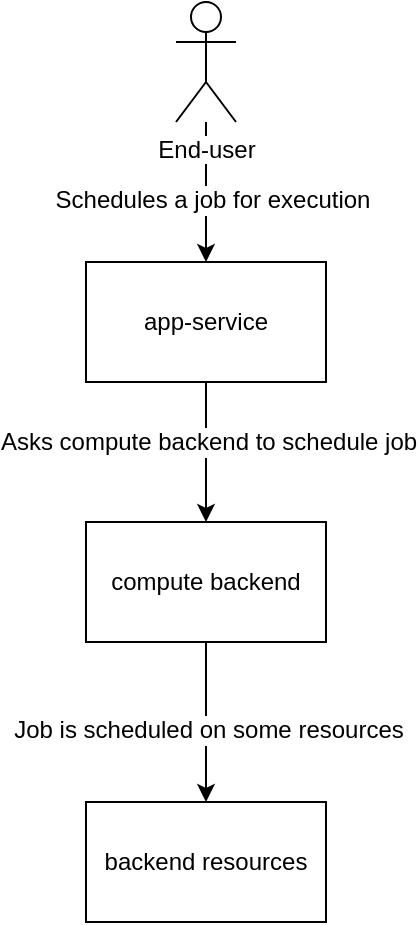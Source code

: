 <mxfile version="10.7.0" type="device"><diagram id="Ty1IfYM_uhtCbZJGhx_Z" name="Page-1"><mxGraphModel dx="1714" dy="981" grid="1" gridSize="10" guides="1" tooltips="1" connect="1" arrows="1" fold="1" page="1" pageScale="1" pageWidth="1169" pageHeight="827" math="0" shadow="0"><root><mxCell id="0"/><mxCell id="1" parent="0"/><mxCell id="HAxIWZuIMX97SRd1niiX-9" value="" style="edgeStyle=orthogonalEdgeStyle;rounded=0;orthogonalLoop=1;jettySize=auto;html=1;" edge="1" parent="1" source="HAxIWZuIMX97SRd1niiX-1" target="HAxIWZuIMX97SRd1niiX-3"><mxGeometry relative="1" as="geometry"/></mxCell><mxCell id="HAxIWZuIMX97SRd1niiX-15" value="Asks compute backend to schedule job" style="text;html=1;resizable=0;points=[];align=center;verticalAlign=middle;labelBackgroundColor=#ffffff;" vertex="1" connectable="0" parent="HAxIWZuIMX97SRd1niiX-9"><mxGeometry x="-0.142" y="1" relative="1" as="geometry"><mxPoint as="offset"/></mxGeometry></mxCell><mxCell id="HAxIWZuIMX97SRd1niiX-1" value="app-service" style="rounded=0;whiteSpace=wrap;html=1;" vertex="1" parent="1"><mxGeometry x="160" y="320" width="120" height="60" as="geometry"/></mxCell><mxCell id="HAxIWZuIMX97SRd1niiX-8" value="" style="edgeStyle=orthogonalEdgeStyle;rounded=0;orthogonalLoop=1;jettySize=auto;html=1;" edge="1" parent="1" source="HAxIWZuIMX97SRd1niiX-3" target="HAxIWZuIMX97SRd1niiX-7"><mxGeometry relative="1" as="geometry"/></mxCell><mxCell id="HAxIWZuIMX97SRd1niiX-16" value="Job is scheduled on some resources" style="text;html=1;resizable=0;points=[];align=center;verticalAlign=middle;labelBackgroundColor=#ffffff;" vertex="1" connectable="0" parent="HAxIWZuIMX97SRd1niiX-8"><mxGeometry x="0.087" y="1" relative="1" as="geometry"><mxPoint as="offset"/></mxGeometry></mxCell><mxCell id="HAxIWZuIMX97SRd1niiX-3" value="compute backend" style="rounded=0;whiteSpace=wrap;html=1;" vertex="1" parent="1"><mxGeometry x="160" y="450" width="120" height="60" as="geometry"/></mxCell><mxCell id="HAxIWZuIMX97SRd1niiX-7" value="backend resources" style="rounded=0;whiteSpace=wrap;html=1;" vertex="1" parent="1"><mxGeometry x="160" y="590" width="120" height="60" as="geometry"/></mxCell><mxCell id="HAxIWZuIMX97SRd1niiX-13" value="" style="edgeStyle=orthogonalEdgeStyle;rounded=0;orthogonalLoop=1;jettySize=auto;html=1;" edge="1" parent="1" source="HAxIWZuIMX97SRd1niiX-12" target="HAxIWZuIMX97SRd1niiX-1"><mxGeometry relative="1" as="geometry"/></mxCell><mxCell id="HAxIWZuIMX97SRd1niiX-14" value="Schedules a job for execution" style="text;html=1;resizable=0;points=[];align=center;verticalAlign=middle;labelBackgroundColor=#ffffff;" vertex="1" connectable="0" parent="HAxIWZuIMX97SRd1niiX-13"><mxGeometry x="0.104" y="3" relative="1" as="geometry"><mxPoint as="offset"/></mxGeometry></mxCell><mxCell id="HAxIWZuIMX97SRd1niiX-12" value="End-user" style="shape=umlActor;verticalLabelPosition=bottom;labelBackgroundColor=#ffffff;verticalAlign=top;html=1;outlineConnect=0;" vertex="1" parent="1"><mxGeometry x="205" y="190" width="30" height="60" as="geometry"/></mxCell></root></mxGraphModel></diagram></mxfile>